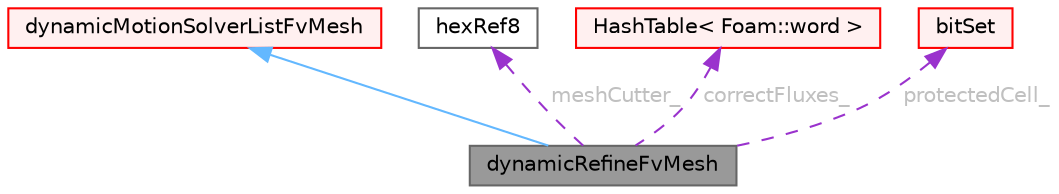 digraph "dynamicRefineFvMesh"
{
 // LATEX_PDF_SIZE
  bgcolor="transparent";
  edge [fontname=Helvetica,fontsize=10,labelfontname=Helvetica,labelfontsize=10];
  node [fontname=Helvetica,fontsize=10,shape=box,height=0.2,width=0.4];
  Node1 [id="Node000001",label="dynamicRefineFvMesh",height=0.2,width=0.4,color="gray40", fillcolor="grey60", style="filled", fontcolor="black",tooltip="A fvMesh with built-in refinement."];
  Node2 -> Node1 [id="edge1_Node000001_Node000002",dir="back",color="steelblue1",style="solid",tooltip=" "];
  Node2 [id="Node000002",label="dynamicMotionSolverListFvMesh",height=0.2,width=0.4,color="red", fillcolor="#FFF0F0", style="filled",URL="$classFoam_1_1dynamicMotionSolverListFvMesh.html",tooltip="Dynamic mesh able to handle multiple motion solvers. NOTE: If the word entry \"solvers\" is not found i..."];
  Node56 -> Node1 [id="edge2_Node000001_Node000056",dir="back",color="darkorchid3",style="dashed",tooltip=" ",label=" meshCutter_",fontcolor="grey" ];
  Node56 [id="Node000056",label="hexRef8",height=0.2,width=0.4,color="gray40", fillcolor="white", style="filled",URL="$classFoam_1_1hexRef8.html",tooltip="Refinement of (split) hexes using polyTopoChange."];
  Node57 -> Node1 [id="edge3_Node000001_Node000057",dir="back",color="darkorchid3",style="dashed",tooltip=" ",label=" correctFluxes_",fontcolor="grey" ];
  Node57 [id="Node000057",label="HashTable\< Foam::word \>",height=0.2,width=0.4,color="red", fillcolor="#FFF0F0", style="filled",URL="$classFoam_1_1HashTable.html",tooltip=" "];
  Node58 -> Node1 [id="edge4_Node000001_Node000058",dir="back",color="darkorchid3",style="dashed",tooltip=" ",label=" protectedCell_",fontcolor="grey" ];
  Node58 [id="Node000058",label="bitSet",height=0.2,width=0.4,color="red", fillcolor="#FFF0F0", style="filled",URL="$classFoam_1_1bitSet.html",tooltip="A bitSet stores bits (elements with only two states) in packed internal format and supports a variety..."];
}
